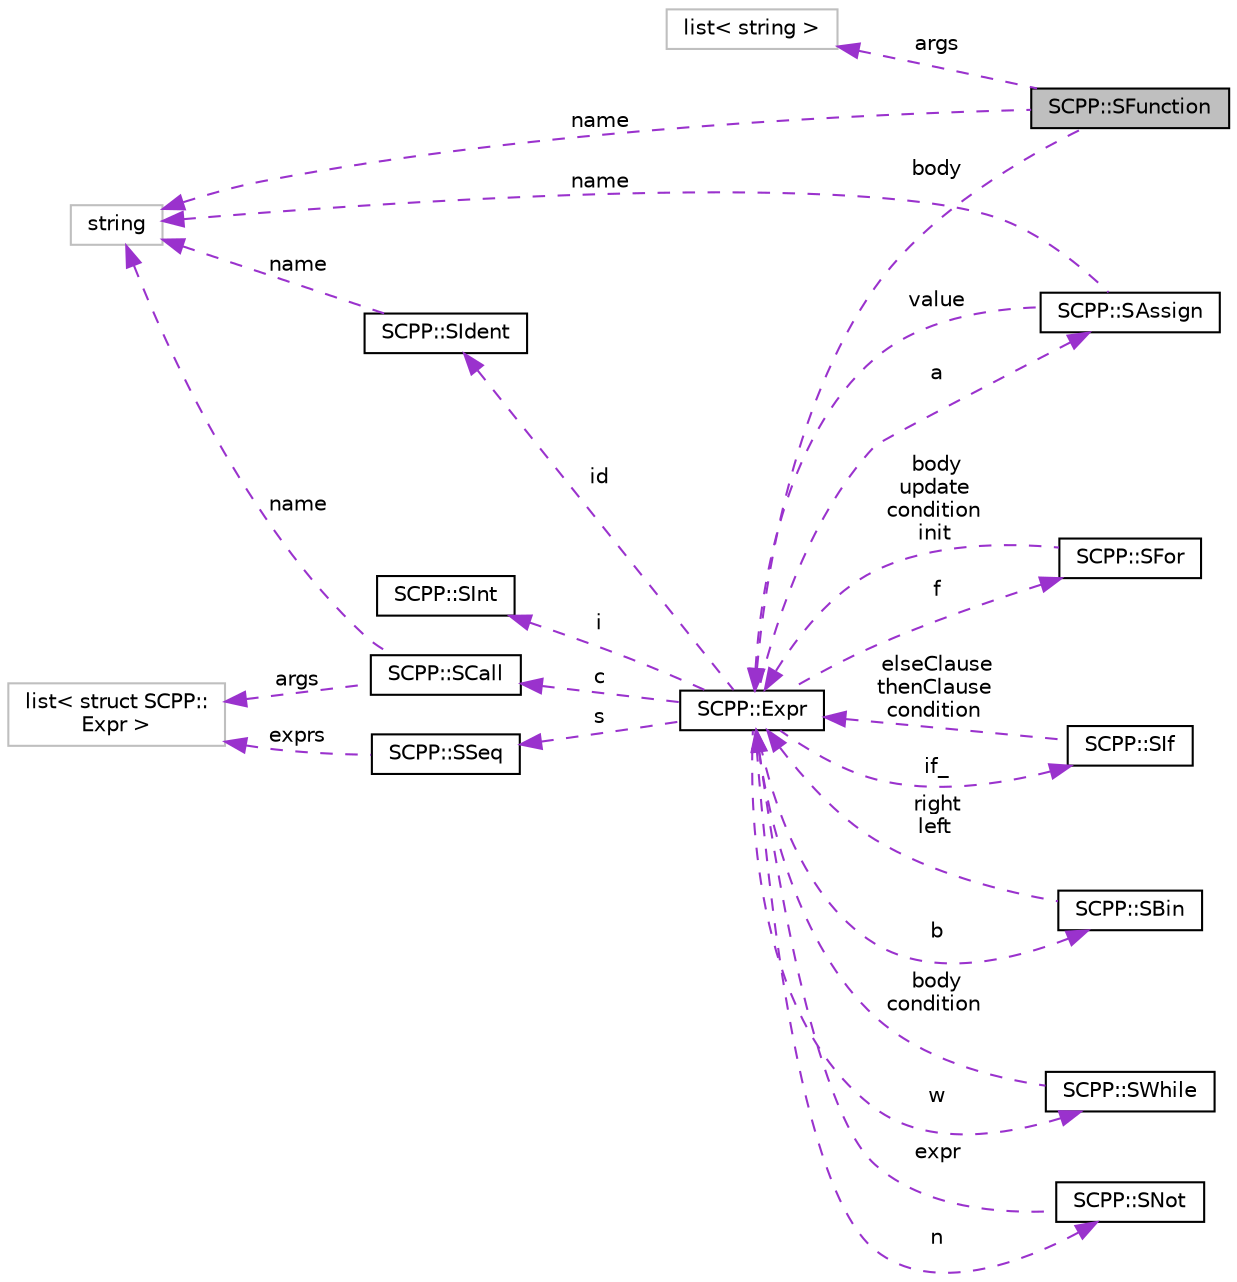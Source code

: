 digraph "SCPP::SFunction"
{
 // LATEX_PDF_SIZE
  edge [fontname="Helvetica",fontsize="10",labelfontname="Helvetica",labelfontsize="10"];
  node [fontname="Helvetica",fontsize="10",shape=record];
  rankdir="LR";
  Node1 [label="SCPP::SFunction",height=0.2,width=0.4,color="black", fillcolor="grey75", style="filled", fontcolor="black",tooltip=" "];
  Node2 -> Node1 [dir="back",color="darkorchid3",fontsize="10",style="dashed",label=" args" ,fontname="Helvetica"];
  Node2 [label="list\< string \>",height=0.2,width=0.4,color="grey75", fillcolor="white", style="filled",tooltip=" "];
  Node3 -> Node1 [dir="back",color="darkorchid3",fontsize="10",style="dashed",label=" name" ,fontname="Helvetica"];
  Node3 [label="string",height=0.2,width=0.4,color="grey75", fillcolor="white", style="filled",tooltip=" "];
  Node4 -> Node1 [dir="back",color="darkorchid3",fontsize="10",style="dashed",label=" body" ,fontname="Helvetica"];
  Node4 [label="SCPP::Expr",height=0.2,width=0.4,color="black", fillcolor="white", style="filled",URL="$structSCPP_1_1Expr.html",tooltip="式を表す構造体"];
  Node5 -> Node4 [dir="back",color="darkorchid3",fontsize="10",style="dashed",label=" f" ,fontname="Helvetica"];
  Node5 [label="SCPP::SFor",height=0.2,width=0.4,color="black", fillcolor="white", style="filled",URL="$structSCPP_1_1SFor.html",tooltip=" "];
  Node4 -> Node5 [dir="back",color="darkorchid3",fontsize="10",style="dashed",label=" body\nupdate\ncondition\ninit" ,fontname="Helvetica"];
  Node6 -> Node4 [dir="back",color="darkorchid3",fontsize="10",style="dashed",label=" if_" ,fontname="Helvetica"];
  Node6 [label="SCPP::SIf",height=0.2,width=0.4,color="black", fillcolor="white", style="filled",URL="$structSCPP_1_1SIf.html",tooltip=" "];
  Node4 -> Node6 [dir="back",color="darkorchid3",fontsize="10",style="dashed",label=" elseClause\nthenClause\ncondition" ,fontname="Helvetica"];
  Node7 -> Node4 [dir="back",color="darkorchid3",fontsize="10",style="dashed",label=" b" ,fontname="Helvetica"];
  Node7 [label="SCPP::SBin",height=0.2,width=0.4,color="black", fillcolor="white", style="filled",URL="$structSCPP_1_1SBin.html",tooltip=" "];
  Node4 -> Node7 [dir="back",color="darkorchid3",fontsize="10",style="dashed",label=" right\nleft" ,fontname="Helvetica"];
  Node8 -> Node4 [dir="back",color="darkorchid3",fontsize="10",style="dashed",label=" id" ,fontname="Helvetica"];
  Node8 [label="SCPP::SIdent",height=0.2,width=0.4,color="black", fillcolor="white", style="filled",URL="$structSCPP_1_1SIdent.html",tooltip=" "];
  Node3 -> Node8 [dir="back",color="darkorchid3",fontsize="10",style="dashed",label=" name" ,fontname="Helvetica"];
  Node9 -> Node4 [dir="back",color="darkorchid3",fontsize="10",style="dashed",label=" w" ,fontname="Helvetica"];
  Node9 [label="SCPP::SWhile",height=0.2,width=0.4,color="black", fillcolor="white", style="filled",URL="$structSCPP_1_1SWhile.html",tooltip=" "];
  Node4 -> Node9 [dir="back",color="darkorchid3",fontsize="10",style="dashed",label=" body\ncondition" ,fontname="Helvetica"];
  Node10 -> Node4 [dir="back",color="darkorchid3",fontsize="10",style="dashed",label=" s" ,fontname="Helvetica"];
  Node10 [label="SCPP::SSeq",height=0.2,width=0.4,color="black", fillcolor="white", style="filled",URL="$structSCPP_1_1SSeq.html",tooltip=" "];
  Node11 -> Node10 [dir="back",color="darkorchid3",fontsize="10",style="dashed",label=" exprs" ,fontname="Helvetica"];
  Node11 [label="list\< struct SCPP::\lExpr \>",height=0.2,width=0.4,color="grey75", fillcolor="white", style="filled",tooltip=" "];
  Node12 -> Node4 [dir="back",color="darkorchid3",fontsize="10",style="dashed",label=" i" ,fontname="Helvetica"];
  Node12 [label="SCPP::SInt",height=0.2,width=0.4,color="black", fillcolor="white", style="filled",URL="$structSCPP_1_1SInt.html",tooltip=" "];
  Node13 -> Node4 [dir="back",color="darkorchid3",fontsize="10",style="dashed",label=" n" ,fontname="Helvetica"];
  Node13 [label="SCPP::SNot",height=0.2,width=0.4,color="black", fillcolor="white", style="filled",URL="$structSCPP_1_1SNot.html",tooltip=" "];
  Node4 -> Node13 [dir="back",color="darkorchid3",fontsize="10",style="dashed",label=" expr" ,fontname="Helvetica"];
  Node14 -> Node4 [dir="back",color="darkorchid3",fontsize="10",style="dashed",label=" a" ,fontname="Helvetica"];
  Node14 [label="SCPP::SAssign",height=0.2,width=0.4,color="black", fillcolor="white", style="filled",URL="$structSCPP_1_1SAssign.html",tooltip=" "];
  Node3 -> Node14 [dir="back",color="darkorchid3",fontsize="10",style="dashed",label=" name" ,fontname="Helvetica"];
  Node4 -> Node14 [dir="back",color="darkorchid3",fontsize="10",style="dashed",label=" value" ,fontname="Helvetica"];
  Node15 -> Node4 [dir="back",color="darkorchid3",fontsize="10",style="dashed",label=" c" ,fontname="Helvetica"];
  Node15 [label="SCPP::SCall",height=0.2,width=0.4,color="black", fillcolor="white", style="filled",URL="$structSCPP_1_1SCall.html",tooltip=" "];
  Node11 -> Node15 [dir="back",color="darkorchid3",fontsize="10",style="dashed",label=" args" ,fontname="Helvetica"];
  Node3 -> Node15 [dir="back",color="darkorchid3",fontsize="10",style="dashed",label=" name" ,fontname="Helvetica"];
}
